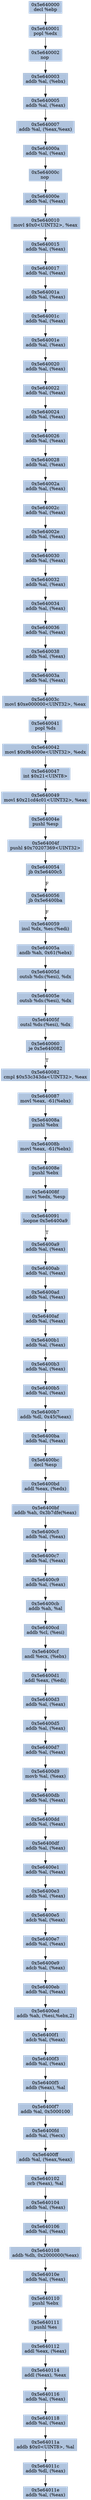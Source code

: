 digraph G {
node[shape=rectangle,style=filled,fillcolor=lightsteelblue,color=lightsteelblue]
bgcolor="transparent"
a0x5e640000decl_ebp[label="0x5e640000\ndecl %ebp"];
a0x5e640001popl_edx[label="0x5e640001\npopl %edx"];
a0x5e640002nop_[label="0x5e640002\nnop "];
a0x5e640003addb_al_ebx_[label="0x5e640003\naddb %al, (%ebx)"];
a0x5e640005addb_al_eax_[label="0x5e640005\naddb %al, (%eax)"];
a0x5e640007addb_al_eaxeax_[label="0x5e640007\naddb %al, (%eax,%eax)"];
a0x5e64000aaddb_al_eax_[label="0x5e64000a\naddb %al, (%eax)"];
a0x5e64000cnop_[label="0x5e64000c\nnop "];
a0x5e64000eaddb_al_eax_[label="0x5e64000e\naddb %al, (%eax)"];
a0x5e640010movl_0x0UINT32_eax[label="0x5e640010\nmovl $0x0<UINT32>, %eax"];
a0x5e640015addb_al_eax_[label="0x5e640015\naddb %al, (%eax)"];
a0x5e640017addb_al_eax_[label="0x5e640017\naddb %al, (%eax)"];
a0x5e64001aaddb_al_eax_[label="0x5e64001a\naddb %al, (%eax)"];
a0x5e64001caddb_al_eax_[label="0x5e64001c\naddb %al, (%eax)"];
a0x5e64001eaddb_al_eax_[label="0x5e64001e\naddb %al, (%eax)"];
a0x5e640020addb_al_eax_[label="0x5e640020\naddb %al, (%eax)"];
a0x5e640022addb_al_eax_[label="0x5e640022\naddb %al, (%eax)"];
a0x5e640024addb_al_eax_[label="0x5e640024\naddb %al, (%eax)"];
a0x5e640026addb_al_eax_[label="0x5e640026\naddb %al, (%eax)"];
a0x5e640028addb_al_eax_[label="0x5e640028\naddb %al, (%eax)"];
a0x5e64002aaddb_al_eax_[label="0x5e64002a\naddb %al, (%eax)"];
a0x5e64002caddb_al_eax_[label="0x5e64002c\naddb %al, (%eax)"];
a0x5e64002eaddb_al_eax_[label="0x5e64002e\naddb %al, (%eax)"];
a0x5e640030addb_al_eax_[label="0x5e640030\naddb %al, (%eax)"];
a0x5e640032addb_al_eax_[label="0x5e640032\naddb %al, (%eax)"];
a0x5e640034addb_al_eax_[label="0x5e640034\naddb %al, (%eax)"];
a0x5e640036addb_al_eax_[label="0x5e640036\naddb %al, (%eax)"];
a0x5e640038addb_al_eax_[label="0x5e640038\naddb %al, (%eax)"];
a0x5e64003aaddb_al_eax_[label="0x5e64003a\naddb %al, (%eax)"];
a0x5e64003cmovl_0xe000000UINT32_eax[label="0x5e64003c\nmovl $0xe000000<UINT32>, %eax"];
a0x5e640041popl_ds[label="0x5e640041\npopl %ds"];
a0x5e640042movl_0x9b4000eUINT32_edx[label="0x5e640042\nmovl $0x9b4000e<UINT32>, %edx"];
a0x5e640047int_0x21UINT8[label="0x5e640047\nint $0x21<UINT8>"];
a0x5e640049movl_0x21cd4c01UINT32_eax[label="0x5e640049\nmovl $0x21cd4c01<UINT32>, %eax"];
a0x5e64004epushl_esp[label="0x5e64004e\npushl %esp"];
a0x5e64004fpushl_0x70207369UINT32[label="0x5e64004f\npushl $0x70207369<UINT32>"];
a0x5e640054jb_0x5e6400c5[label="0x5e640054\njb 0x5e6400c5"];
a0x5e640056jb_0x5e6400ba[label="0x5e640056\njb 0x5e6400ba"];
a0x5e640059insl_dx_es_edi_[label="0x5e640059\ninsl %dx, %es:(%edi)"];
a0x5e64005aandb_ah_0x61ebx_[label="0x5e64005a\nandb %ah, 0x61(%ebx)"];
a0x5e64005doutsb_ds_esi__dx[label="0x5e64005d\noutsb %ds:(%esi), %dx"];
a0x5e64005eoutsb_ds_esi__dx[label="0x5e64005e\noutsb %ds:(%esi), %dx"];
a0x5e64005foutsl_ds_esi__dx[label="0x5e64005f\noutsl %ds:(%esi), %dx"];
a0x5e640060je_0x5e640082[label="0x5e640060\nje 0x5e640082"];
a0x5e640082cmpl_0x53c343daUINT32_eax[label="0x5e640082\ncmpl $0x53c343da<UINT32>, %eax"];
a0x5e640087movl_eax__61ebx_[label="0x5e640087\nmovl %eax, -61(%ebx)"];
a0x5e64008apushl_ebx[label="0x5e64008a\npushl %ebx"];
a0x5e64008bmovl_eax__61ebx_[label="0x5e64008b\nmovl %eax, -61(%ebx)"];
a0x5e64008epushl_ebx[label="0x5e64008e\npushl %ebx"];
a0x5e64008fmovl_edx_esp[label="0x5e64008f\nmovl %edx, %esp"];
a0x5e640091loopne_0x5e6400a9[label="0x5e640091\nloopne 0x5e6400a9"];
a0x5e6400a9addb_al_eax_[label="0x5e6400a9\naddb %al, (%eax)"];
a0x5e6400abaddb_al_eax_[label="0x5e6400ab\naddb %al, (%eax)"];
a0x5e6400adaddb_al_eax_[label="0x5e6400ad\naddb %al, (%eax)"];
a0x5e6400afaddb_al_eax_[label="0x5e6400af\naddb %al, (%eax)"];
a0x5e6400b1addb_al_eax_[label="0x5e6400b1\naddb %al, (%eax)"];
a0x5e6400b3addb_al_eax_[label="0x5e6400b3\naddb %al, (%eax)"];
a0x5e6400b5addb_al_eax_[label="0x5e6400b5\naddb %al, (%eax)"];
a0x5e6400b7addb_dl_0x45eax_[label="0x5e6400b7\naddb %dl, 0x45(%eax)"];
a0x5e6400baaddb_al_eax_[label="0x5e6400ba\naddb %al, (%eax)"];
a0x5e6400bcdecl_esp[label="0x5e6400bc\ndecl %esp"];
a0x5e6400bdaddl_eax_edx_[label="0x5e6400bd\naddl %eax, (%edx)"];
a0x5e6400bfaddb_ah_0x3b7dfeeax_[label="0x5e6400bf\naddb %ah, 0x3b7dfe(%eax)"];
a0x5e6400c5addb_al_eax_[label="0x5e6400c5\naddb %al, (%eax)"];
a0x5e6400c7addb_al_eax_[label="0x5e6400c7\naddb %al, (%eax)"];
a0x5e6400c9addb_al_eax_[label="0x5e6400c9\naddb %al, (%eax)"];
a0x5e6400cbaddb_ah_al[label="0x5e6400cb\naddb %ah, %al"];
a0x5e6400cdaddb_cl_esi_[label="0x5e6400cd\naddb %cl, (%esi)"];
a0x5e6400cfandl_ecx_ebx_[label="0x5e6400cf\nandl %ecx, (%ebx)"];
a0x5e6400d1addl_eax_edi_[label="0x5e6400d1\naddl %eax, (%edi)"];
a0x5e6400d3addb_al_eax_[label="0x5e6400d3\naddb %al, (%eax)"];
a0x5e6400d5addb_al_eax_[label="0x5e6400d5\naddb %al, (%eax)"];
a0x5e6400d7addb_al_eax_[label="0x5e6400d7\naddb %al, (%eax)"];
a0x5e6400d9movb_al_eax_[label="0x5e6400d9\nmovb %al, (%eax)"];
a0x5e6400dbaddb_al_eax_[label="0x5e6400db\naddb %al, (%eax)"];
a0x5e6400ddaddb_al_eax_[label="0x5e6400dd\naddb %al, (%eax)"];
a0x5e6400dfaddb_al_eax_[label="0x5e6400df\naddb %al, (%eax)"];
a0x5e6400e1addb_al_eax_[label="0x5e6400e1\naddb %al, (%eax)"];
a0x5e6400e3addb_al_eax_[label="0x5e6400e3\naddb %al, (%eax)"];
a0x5e6400e5adcb_al_eax_[label="0x5e6400e5\nadcb %al, (%eax)"];
a0x5e6400e7addb_al_eax_[label="0x5e6400e7\naddb %al, (%eax)"];
a0x5e6400e9adcb_al_eax_[label="0x5e6400e9\nadcb %al, (%eax)"];
a0x5e6400ebaddb_al_eax_[label="0x5e6400eb\naddb %al, (%eax)"];
a0x5e6400edaddb_ah_esiebx2_[label="0x5e6400ed\naddb %ah, (%esi,%ebx,2)"];
a0x5e6400f1adcb_al_eax_[label="0x5e6400f1\nadcb %al, (%eax)"];
a0x5e6400f3addb_al_eax_[label="0x5e6400f3\naddb %al, (%eax)"];
a0x5e6400f5addb_eax__al[label="0x5e6400f5\naddb (%eax), %al"];
a0x5e6400f7addb_al_0x5000100[label="0x5e6400f7\naddb %al, 0x5000100"];
a0x5e6400fdaddb_al_ecx_[label="0x5e6400fd\naddb %al, (%ecx)"];
a0x5e6400ffaddb_al_eaxeax_[label="0x5e6400ff\naddb %al, (%eax,%eax)"];
a0x5e640102orb_eax__al[label="0x5e640102\norb (%eax), %al"];
a0x5e640104addb_al_eax_[label="0x5e640104\naddb %al, (%eax)"];
a0x5e640106addb_al_eax_[label="0x5e640106\naddb %al, (%eax)"];
a0x5e640108addb_dh_0x2000000eax_[label="0x5e640108\naddb %dh, 0x2000000(%eax)"];
a0x5e64010eaddb_al_eax_[label="0x5e64010e\naddb %al, (%eax)"];
a0x5e640110pushl_ebx[label="0x5e640110\npushl %ebx"];
a0x5e640111pushl_es[label="0x5e640111\npushl %es"];
a0x5e640112addl_eax_eax_[label="0x5e640112\naddl %eax, (%eax)"];
a0x5e640114addl_eax__eax[label="0x5e640114\naddl (%eax), %eax"];
a0x5e640116addb_al_eax_[label="0x5e640116\naddb %al, (%eax)"];
a0x5e640118addb_al_eax_[label="0x5e640118\naddb %al, (%eax)"];
a0x5e64011aaddb_0x0UINT8_al[label="0x5e64011a\naddb $0x0<UINT8>, %al"];
a0x5e64011caddb_dl_eax_[label="0x5e64011c\naddb %dl, (%eax)"];
a0x5e64011eaddb_al_eax_[label="0x5e64011e\naddb %al, (%eax)"];
a0x5e640000decl_ebp -> a0x5e640001popl_edx [color="#000000"];
a0x5e640001popl_edx -> a0x5e640002nop_ [color="#000000"];
a0x5e640002nop_ -> a0x5e640003addb_al_ebx_ [color="#000000"];
a0x5e640003addb_al_ebx_ -> a0x5e640005addb_al_eax_ [color="#000000"];
a0x5e640005addb_al_eax_ -> a0x5e640007addb_al_eaxeax_ [color="#000000"];
a0x5e640007addb_al_eaxeax_ -> a0x5e64000aaddb_al_eax_ [color="#000000"];
a0x5e64000aaddb_al_eax_ -> a0x5e64000cnop_ [color="#000000"];
a0x5e64000cnop_ -> a0x5e64000eaddb_al_eax_ [color="#000000"];
a0x5e64000eaddb_al_eax_ -> a0x5e640010movl_0x0UINT32_eax [color="#000000"];
a0x5e640010movl_0x0UINT32_eax -> a0x5e640015addb_al_eax_ [color="#000000"];
a0x5e640015addb_al_eax_ -> a0x5e640017addb_al_eax_ [color="#000000"];
a0x5e640017addb_al_eax_ -> a0x5e64001aaddb_al_eax_ [color="#000000"];
a0x5e64001aaddb_al_eax_ -> a0x5e64001caddb_al_eax_ [color="#000000"];
a0x5e64001caddb_al_eax_ -> a0x5e64001eaddb_al_eax_ [color="#000000"];
a0x5e64001eaddb_al_eax_ -> a0x5e640020addb_al_eax_ [color="#000000"];
a0x5e640020addb_al_eax_ -> a0x5e640022addb_al_eax_ [color="#000000"];
a0x5e640022addb_al_eax_ -> a0x5e640024addb_al_eax_ [color="#000000"];
a0x5e640024addb_al_eax_ -> a0x5e640026addb_al_eax_ [color="#000000"];
a0x5e640026addb_al_eax_ -> a0x5e640028addb_al_eax_ [color="#000000"];
a0x5e640028addb_al_eax_ -> a0x5e64002aaddb_al_eax_ [color="#000000"];
a0x5e64002aaddb_al_eax_ -> a0x5e64002caddb_al_eax_ [color="#000000"];
a0x5e64002caddb_al_eax_ -> a0x5e64002eaddb_al_eax_ [color="#000000"];
a0x5e64002eaddb_al_eax_ -> a0x5e640030addb_al_eax_ [color="#000000"];
a0x5e640030addb_al_eax_ -> a0x5e640032addb_al_eax_ [color="#000000"];
a0x5e640032addb_al_eax_ -> a0x5e640034addb_al_eax_ [color="#000000"];
a0x5e640034addb_al_eax_ -> a0x5e640036addb_al_eax_ [color="#000000"];
a0x5e640036addb_al_eax_ -> a0x5e640038addb_al_eax_ [color="#000000"];
a0x5e640038addb_al_eax_ -> a0x5e64003aaddb_al_eax_ [color="#000000"];
a0x5e64003aaddb_al_eax_ -> a0x5e64003cmovl_0xe000000UINT32_eax [color="#000000"];
a0x5e64003cmovl_0xe000000UINT32_eax -> a0x5e640041popl_ds [color="#000000"];
a0x5e640041popl_ds -> a0x5e640042movl_0x9b4000eUINT32_edx [color="#000000"];
a0x5e640042movl_0x9b4000eUINT32_edx -> a0x5e640047int_0x21UINT8 [color="#000000"];
a0x5e640047int_0x21UINT8 -> a0x5e640049movl_0x21cd4c01UINT32_eax [color="#000000"];
a0x5e640049movl_0x21cd4c01UINT32_eax -> a0x5e64004epushl_esp [color="#000000"];
a0x5e64004epushl_esp -> a0x5e64004fpushl_0x70207369UINT32 [color="#000000"];
a0x5e64004fpushl_0x70207369UINT32 -> a0x5e640054jb_0x5e6400c5 [color="#000000"];
a0x5e640054jb_0x5e6400c5 -> a0x5e640056jb_0x5e6400ba [color="#000000",label="F"];
a0x5e640056jb_0x5e6400ba -> a0x5e640059insl_dx_es_edi_ [color="#000000",label="F"];
a0x5e640059insl_dx_es_edi_ -> a0x5e64005aandb_ah_0x61ebx_ [color="#000000"];
a0x5e64005aandb_ah_0x61ebx_ -> a0x5e64005doutsb_ds_esi__dx [color="#000000"];
a0x5e64005doutsb_ds_esi__dx -> a0x5e64005eoutsb_ds_esi__dx [color="#000000"];
a0x5e64005eoutsb_ds_esi__dx -> a0x5e64005foutsl_ds_esi__dx [color="#000000"];
a0x5e64005foutsl_ds_esi__dx -> a0x5e640060je_0x5e640082 [color="#000000"];
a0x5e640060je_0x5e640082 -> a0x5e640082cmpl_0x53c343daUINT32_eax [color="#000000",label="T"];
a0x5e640082cmpl_0x53c343daUINT32_eax -> a0x5e640087movl_eax__61ebx_ [color="#000000"];
a0x5e640087movl_eax__61ebx_ -> a0x5e64008apushl_ebx [color="#000000"];
a0x5e64008apushl_ebx -> a0x5e64008bmovl_eax__61ebx_ [color="#000000"];
a0x5e64008bmovl_eax__61ebx_ -> a0x5e64008epushl_ebx [color="#000000"];
a0x5e64008epushl_ebx -> a0x5e64008fmovl_edx_esp [color="#000000"];
a0x5e64008fmovl_edx_esp -> a0x5e640091loopne_0x5e6400a9 [color="#000000"];
a0x5e640091loopne_0x5e6400a9 -> a0x5e6400a9addb_al_eax_ [color="#000000",label="T"];
a0x5e6400a9addb_al_eax_ -> a0x5e6400abaddb_al_eax_ [color="#000000"];
a0x5e6400abaddb_al_eax_ -> a0x5e6400adaddb_al_eax_ [color="#000000"];
a0x5e6400adaddb_al_eax_ -> a0x5e6400afaddb_al_eax_ [color="#000000"];
a0x5e6400afaddb_al_eax_ -> a0x5e6400b1addb_al_eax_ [color="#000000"];
a0x5e6400b1addb_al_eax_ -> a0x5e6400b3addb_al_eax_ [color="#000000"];
a0x5e6400b3addb_al_eax_ -> a0x5e6400b5addb_al_eax_ [color="#000000"];
a0x5e6400b5addb_al_eax_ -> a0x5e6400b7addb_dl_0x45eax_ [color="#000000"];
a0x5e6400b7addb_dl_0x45eax_ -> a0x5e6400baaddb_al_eax_ [color="#000000"];
a0x5e6400baaddb_al_eax_ -> a0x5e6400bcdecl_esp [color="#000000"];
a0x5e6400bcdecl_esp -> a0x5e6400bdaddl_eax_edx_ [color="#000000"];
a0x5e6400bdaddl_eax_edx_ -> a0x5e6400bfaddb_ah_0x3b7dfeeax_ [color="#000000"];
a0x5e6400bfaddb_ah_0x3b7dfeeax_ -> a0x5e6400c5addb_al_eax_ [color="#000000"];
a0x5e6400c5addb_al_eax_ -> a0x5e6400c7addb_al_eax_ [color="#000000"];
a0x5e6400c7addb_al_eax_ -> a0x5e6400c9addb_al_eax_ [color="#000000"];
a0x5e6400c9addb_al_eax_ -> a0x5e6400cbaddb_ah_al [color="#000000"];
a0x5e6400cbaddb_ah_al -> a0x5e6400cdaddb_cl_esi_ [color="#000000"];
a0x5e6400cdaddb_cl_esi_ -> a0x5e6400cfandl_ecx_ebx_ [color="#000000"];
a0x5e6400cfandl_ecx_ebx_ -> a0x5e6400d1addl_eax_edi_ [color="#000000"];
a0x5e6400d1addl_eax_edi_ -> a0x5e6400d3addb_al_eax_ [color="#000000"];
a0x5e6400d3addb_al_eax_ -> a0x5e6400d5addb_al_eax_ [color="#000000"];
a0x5e6400d5addb_al_eax_ -> a0x5e6400d7addb_al_eax_ [color="#000000"];
a0x5e6400d7addb_al_eax_ -> a0x5e6400d9movb_al_eax_ [color="#000000"];
a0x5e6400d9movb_al_eax_ -> a0x5e6400dbaddb_al_eax_ [color="#000000"];
a0x5e6400dbaddb_al_eax_ -> a0x5e6400ddaddb_al_eax_ [color="#000000"];
a0x5e6400ddaddb_al_eax_ -> a0x5e6400dfaddb_al_eax_ [color="#000000"];
a0x5e6400dfaddb_al_eax_ -> a0x5e6400e1addb_al_eax_ [color="#000000"];
a0x5e6400e1addb_al_eax_ -> a0x5e6400e3addb_al_eax_ [color="#000000"];
a0x5e6400e3addb_al_eax_ -> a0x5e6400e5adcb_al_eax_ [color="#000000"];
a0x5e6400e5adcb_al_eax_ -> a0x5e6400e7addb_al_eax_ [color="#000000"];
a0x5e6400e7addb_al_eax_ -> a0x5e6400e9adcb_al_eax_ [color="#000000"];
a0x5e6400e9adcb_al_eax_ -> a0x5e6400ebaddb_al_eax_ [color="#000000"];
a0x5e6400ebaddb_al_eax_ -> a0x5e6400edaddb_ah_esiebx2_ [color="#000000"];
a0x5e6400edaddb_ah_esiebx2_ -> a0x5e6400f1adcb_al_eax_ [color="#000000"];
a0x5e6400f1adcb_al_eax_ -> a0x5e6400f3addb_al_eax_ [color="#000000"];
a0x5e6400f3addb_al_eax_ -> a0x5e6400f5addb_eax__al [color="#000000"];
a0x5e6400f5addb_eax__al -> a0x5e6400f7addb_al_0x5000100 [color="#000000"];
a0x5e6400f7addb_al_0x5000100 -> a0x5e6400fdaddb_al_ecx_ [color="#000000"];
a0x5e6400fdaddb_al_ecx_ -> a0x5e6400ffaddb_al_eaxeax_ [color="#000000"];
a0x5e6400ffaddb_al_eaxeax_ -> a0x5e640102orb_eax__al [color="#000000"];
a0x5e640102orb_eax__al -> a0x5e640104addb_al_eax_ [color="#000000"];
a0x5e640104addb_al_eax_ -> a0x5e640106addb_al_eax_ [color="#000000"];
a0x5e640106addb_al_eax_ -> a0x5e640108addb_dh_0x2000000eax_ [color="#000000"];
a0x5e640108addb_dh_0x2000000eax_ -> a0x5e64010eaddb_al_eax_ [color="#000000"];
a0x5e64010eaddb_al_eax_ -> a0x5e640110pushl_ebx [color="#000000"];
a0x5e640110pushl_ebx -> a0x5e640111pushl_es [color="#000000"];
a0x5e640111pushl_es -> a0x5e640112addl_eax_eax_ [color="#000000"];
a0x5e640112addl_eax_eax_ -> a0x5e640114addl_eax__eax [color="#000000"];
a0x5e640114addl_eax__eax -> a0x5e640116addb_al_eax_ [color="#000000"];
a0x5e640116addb_al_eax_ -> a0x5e640118addb_al_eax_ [color="#000000"];
a0x5e640118addb_al_eax_ -> a0x5e64011aaddb_0x0UINT8_al [color="#000000"];
a0x5e64011aaddb_0x0UINT8_al -> a0x5e64011caddb_dl_eax_ [color="#000000"];
a0x5e64011caddb_dl_eax_ -> a0x5e64011eaddb_al_eax_ [color="#000000"];
}
